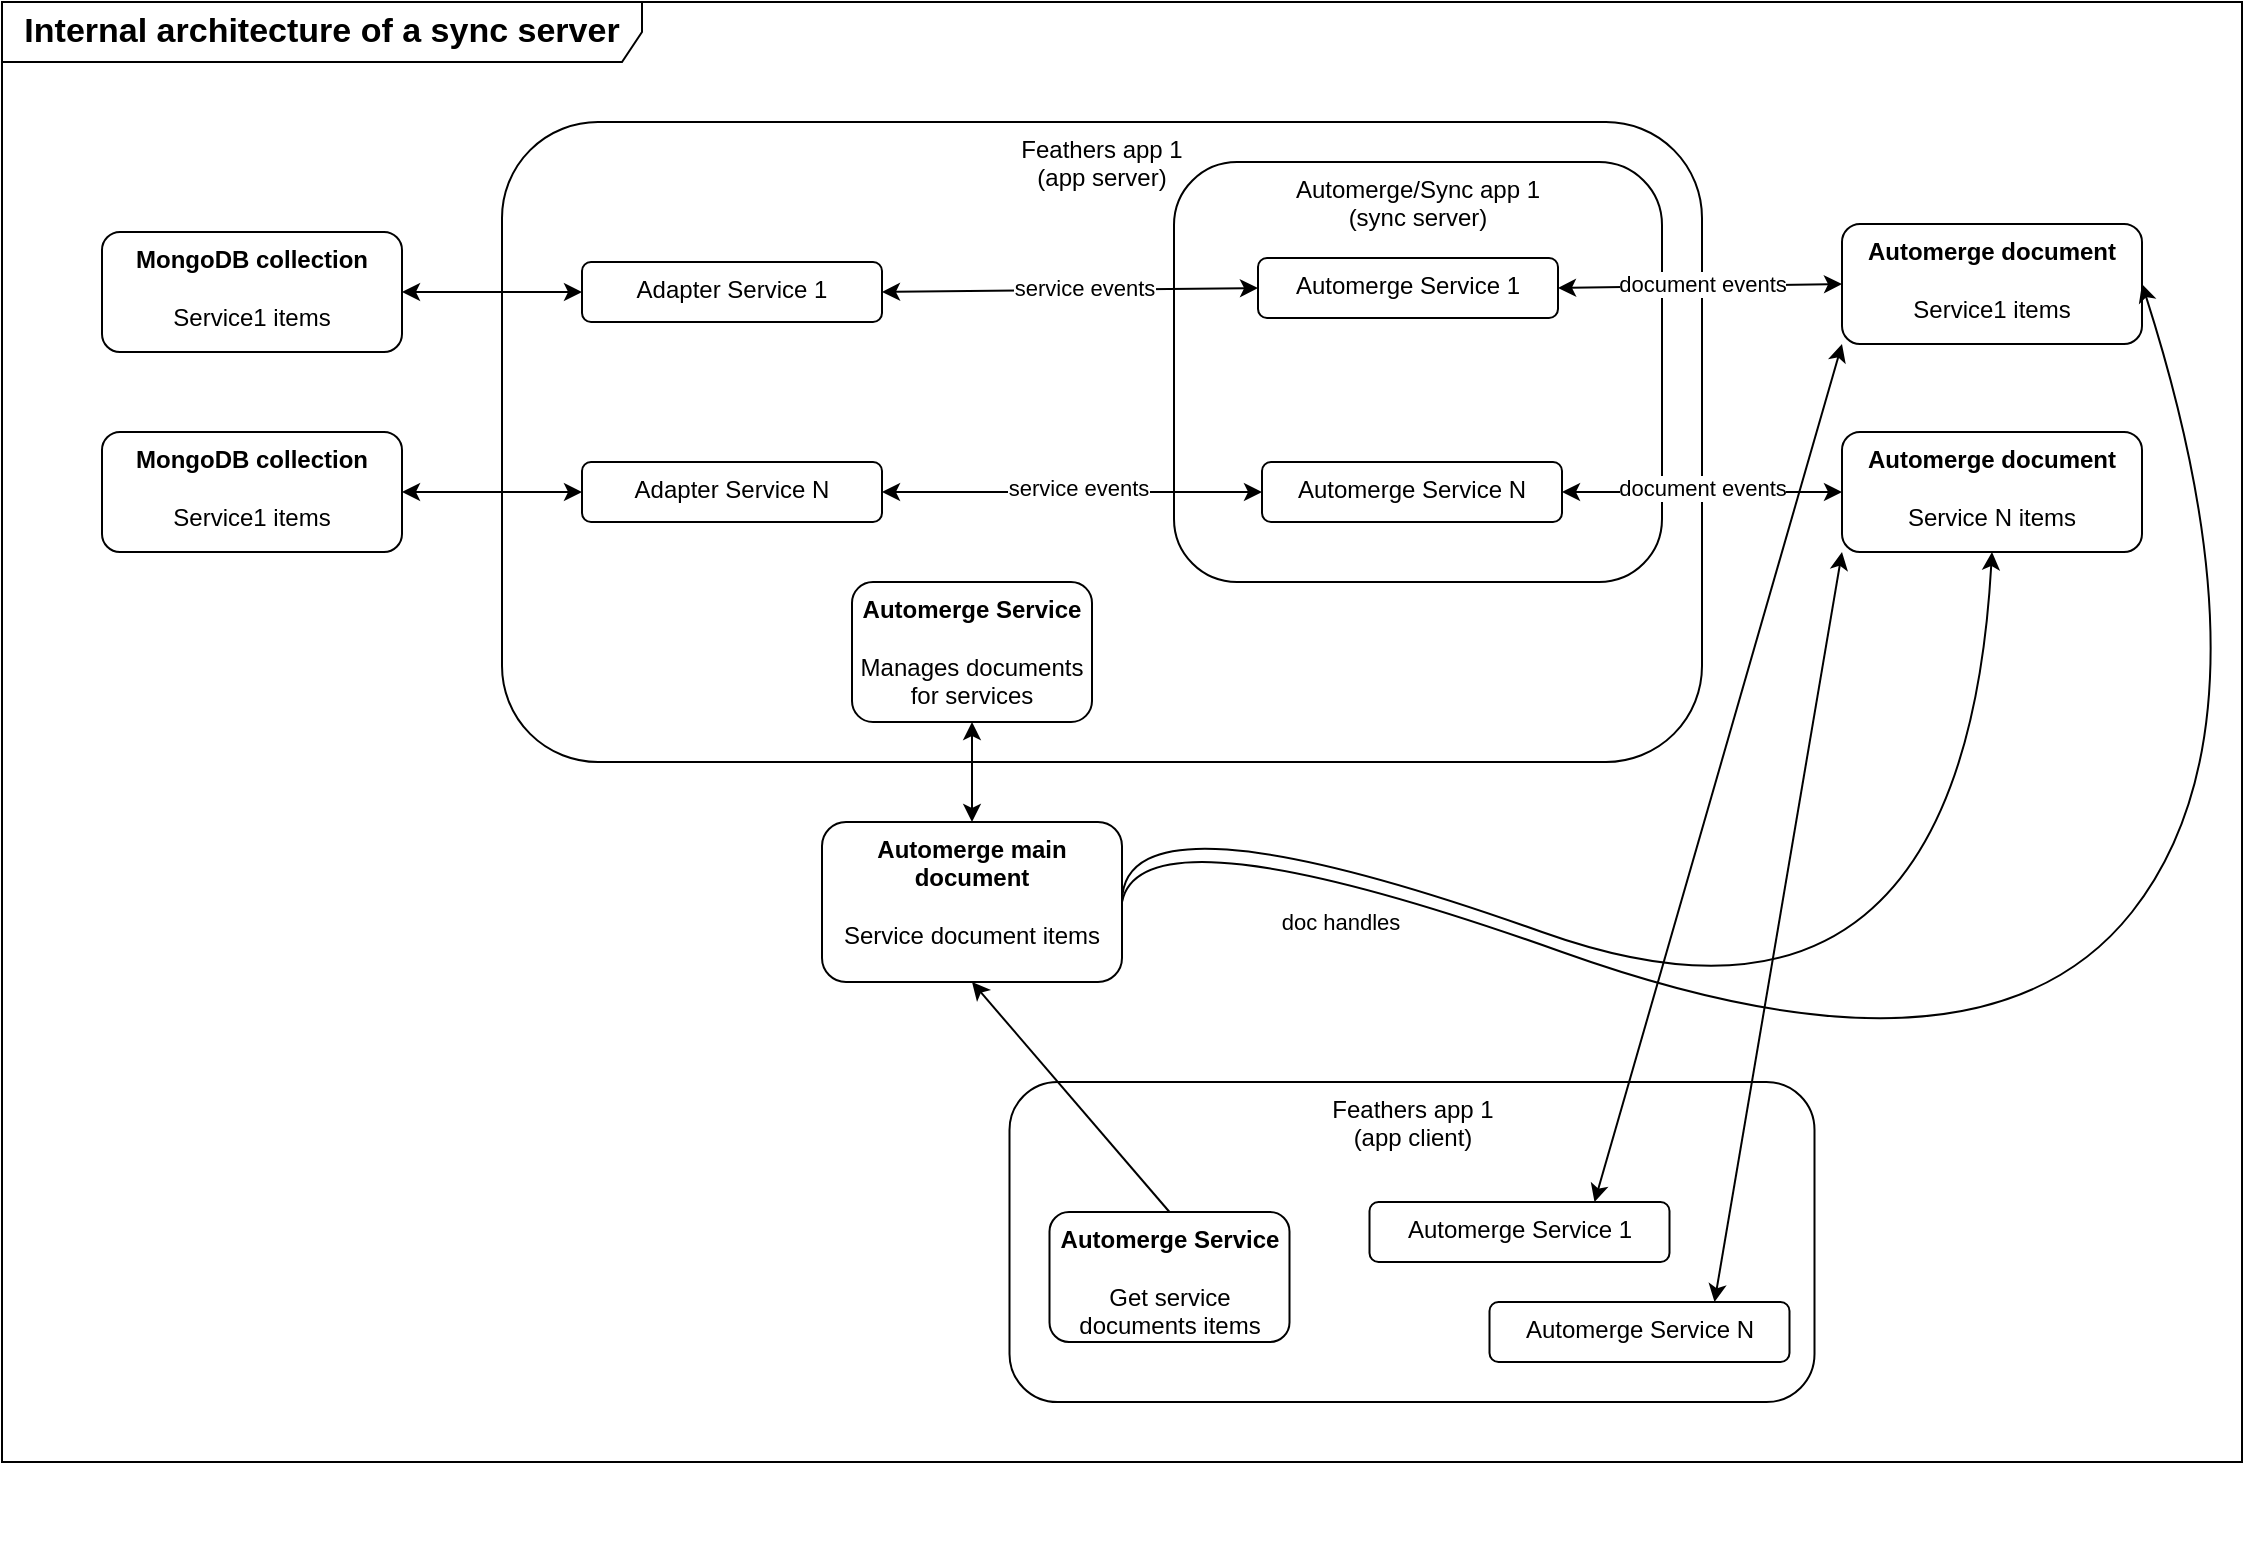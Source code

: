 <mxfile version="24.7.17" pages="4">
  <diagram name="Sync server architecture" id="LLoZbdwive69lZynaNz4">
    <mxGraphModel dx="2901" dy="1166" grid="1" gridSize="10" guides="1" tooltips="1" connect="1" arrows="1" fold="1" page="1" pageScale="1" pageWidth="827" pageHeight="1169" math="0" shadow="0">
      <root>
        <mxCell id="0" />
        <mxCell id="1" parent="0" />
        <mxCell id="QytKlKue94JW8yu2h9y7-1" value="Feathers app 1&lt;div&gt;(app server)&lt;/div&gt;" style="rounded=1;whiteSpace=wrap;html=1;verticalAlign=top;" parent="1" vertex="1">
          <mxGeometry x="120" y="70" width="600" height="320" as="geometry" />
        </mxCell>
        <mxCell id="QytKlKue94JW8yu2h9y7-2" value="&lt;b&gt;Automerge Service&lt;/b&gt;&lt;div&gt;&lt;br&gt;&lt;/div&gt;&lt;div&gt;Manages documents&lt;/div&gt;&lt;div&gt;for services&lt;/div&gt;" style="rounded=1;whiteSpace=wrap;html=1;verticalAlign=top;" parent="1" vertex="1">
          <mxGeometry x="295" y="300" width="120" height="70" as="geometry" />
        </mxCell>
        <mxCell id="QytKlKue94JW8yu2h9y7-7" value="Automerge/Sync app 1&lt;div&gt;(sync server)&lt;/div&gt;" style="rounded=1;whiteSpace=wrap;html=1;verticalAlign=top;" parent="1" vertex="1">
          <mxGeometry x="456" y="90" width="244" height="210" as="geometry" />
        </mxCell>
        <mxCell id="QytKlKue94JW8yu2h9y7-8" value="&lt;b&gt;Automerge main document&lt;/b&gt;&lt;div&gt;&lt;br&gt;&lt;/div&gt;&lt;div&gt;Service document items&lt;/div&gt;" style="rounded=1;whiteSpace=wrap;html=1;verticalAlign=top;" parent="1" vertex="1">
          <mxGeometry x="280" y="420" width="150" height="80" as="geometry" />
        </mxCell>
        <mxCell id="QytKlKue94JW8yu2h9y7-9" value="&lt;b&gt;Automerge document&lt;/b&gt;&lt;div&gt;&lt;br&gt;&lt;/div&gt;&lt;div&gt;Service1 items&lt;/div&gt;" style="rounded=1;whiteSpace=wrap;html=1;verticalAlign=top;" parent="1" vertex="1">
          <mxGeometry x="790" y="121" width="150" height="60" as="geometry" />
        </mxCell>
        <mxCell id="QytKlKue94JW8yu2h9y7-10" value="&lt;b&gt;Automerge document&lt;/b&gt;&lt;div&gt;&lt;br&gt;&lt;/div&gt;&lt;div&gt;Service N items&lt;/div&gt;" style="rounded=1;whiteSpace=wrap;html=1;verticalAlign=top;" parent="1" vertex="1">
          <mxGeometry x="790" y="225" width="150" height="60" as="geometry" />
        </mxCell>
        <mxCell id="QytKlKue94JW8yu2h9y7-12" value="" style="endArrow=classic;startArrow=classic;html=1;rounded=0;entryX=0.5;entryY=1;entryDx=0;entryDy=0;exitX=0.5;exitY=0;exitDx=0;exitDy=0;" parent="1" source="QytKlKue94JW8yu2h9y7-8" target="QytKlKue94JW8yu2h9y7-2" edge="1">
          <mxGeometry width="50" height="50" relative="1" as="geometry">
            <mxPoint x="440" y="520" as="sourcePoint" />
            <mxPoint x="490" y="470" as="targetPoint" />
          </mxGeometry>
        </mxCell>
        <mxCell id="QytKlKue94JW8yu2h9y7-14" value="Automerge Service 1" style="rounded=1;whiteSpace=wrap;html=1;verticalAlign=top;" parent="1" vertex="1">
          <mxGeometry x="498" y="138" width="150" height="30" as="geometry" />
        </mxCell>
        <mxCell id="QytKlKue94JW8yu2h9y7-15" value="Automerge Service N" style="rounded=1;whiteSpace=wrap;html=1;verticalAlign=top;" parent="1" vertex="1">
          <mxGeometry x="500" y="240" width="150" height="30" as="geometry" />
        </mxCell>
        <mxCell id="QytKlKue94JW8yu2h9y7-16" value="" style="endArrow=classic;startArrow=classic;html=1;rounded=0;entryX=1;entryY=0.5;entryDx=0;entryDy=0;exitX=0;exitY=0.5;exitDx=0;exitDy=0;" parent="1" source="QytKlKue94JW8yu2h9y7-9" target="QytKlKue94JW8yu2h9y7-14" edge="1">
          <mxGeometry width="50" height="50" relative="1" as="geometry">
            <mxPoint x="170" y="540" as="sourcePoint" />
            <mxPoint x="220" y="390" as="targetPoint" />
          </mxGeometry>
        </mxCell>
        <mxCell id="jUGxpOPCom1sOAR_BXJu-1" value="document events" style="edgeLabel;html=1;align=center;verticalAlign=middle;resizable=0;points=[];" vertex="1" connectable="0" parent="QytKlKue94JW8yu2h9y7-16">
          <mxGeometry x="-0.31" y="1" relative="1" as="geometry">
            <mxPoint x="-21" y="-2" as="offset" />
          </mxGeometry>
        </mxCell>
        <mxCell id="QytKlKue94JW8yu2h9y7-17" value="" style="endArrow=classic;startArrow=classic;html=1;rounded=0;entryX=1;entryY=0.5;entryDx=0;entryDy=0;exitX=0;exitY=0.5;exitDx=0;exitDy=0;" parent="1" source="QytKlKue94JW8yu2h9y7-10" target="QytKlKue94JW8yu2h9y7-15" edge="1">
          <mxGeometry width="50" height="50" relative="1" as="geometry">
            <mxPoint x="180" y="550" as="sourcePoint" />
            <mxPoint x="230" y="400" as="targetPoint" />
          </mxGeometry>
        </mxCell>
        <mxCell id="jUGxpOPCom1sOAR_BXJu-3" value="document events" style="edgeLabel;html=1;align=center;verticalAlign=middle;resizable=0;points=[];" vertex="1" connectable="0" parent="QytKlKue94JW8yu2h9y7-17">
          <mxGeometry x="-0.271" y="-4" relative="1" as="geometry">
            <mxPoint x="-19" y="2" as="offset" />
          </mxGeometry>
        </mxCell>
        <mxCell id="QytKlKue94JW8yu2h9y7-18" value="Adapter Service 1" style="rounded=1;whiteSpace=wrap;html=1;verticalAlign=top;" parent="1" vertex="1">
          <mxGeometry x="160" y="140" width="150" height="30" as="geometry" />
        </mxCell>
        <mxCell id="QytKlKue94JW8yu2h9y7-19" value="Adapter Service N" style="rounded=1;whiteSpace=wrap;html=1;verticalAlign=top;" parent="1" vertex="1">
          <mxGeometry x="160" y="240" width="150" height="30" as="geometry" />
        </mxCell>
        <mxCell id="QytKlKue94JW8yu2h9y7-20" value="" style="endArrow=classic;startArrow=classic;html=1;rounded=0;entryX=0;entryY=0.5;entryDx=0;entryDy=0;exitX=1;exitY=0.5;exitDx=0;exitDy=0;" parent="1" source="QytKlKue94JW8yu2h9y7-18" target="QytKlKue94JW8yu2h9y7-14" edge="1">
          <mxGeometry width="50" height="50" relative="1" as="geometry">
            <mxPoint x="170" y="540" as="sourcePoint" />
            <mxPoint x="220" y="390" as="targetPoint" />
          </mxGeometry>
        </mxCell>
        <mxCell id="QytKlKue94JW8yu2h9y7-22" value="service events" style="edgeLabel;html=1;align=center;verticalAlign=middle;resizable=0;points=[];" parent="QytKlKue94JW8yu2h9y7-20" vertex="1" connectable="0">
          <mxGeometry x="0.073" y="1" relative="1" as="geometry">
            <mxPoint as="offset" />
          </mxGeometry>
        </mxCell>
        <mxCell id="QytKlKue94JW8yu2h9y7-21" value="" style="endArrow=classic;startArrow=classic;html=1;rounded=0;entryX=0;entryY=0.5;entryDx=0;entryDy=0;exitX=1;exitY=0.5;exitDx=0;exitDy=0;" parent="1" source="QytKlKue94JW8yu2h9y7-19" target="QytKlKue94JW8yu2h9y7-15" edge="1">
          <mxGeometry width="50" height="50" relative="1" as="geometry">
            <mxPoint x="180" y="550" as="sourcePoint" />
            <mxPoint x="230" y="400" as="targetPoint" />
          </mxGeometry>
        </mxCell>
        <mxCell id="QytKlKue94JW8yu2h9y7-23" value="service events" style="edgeLabel;html=1;align=center;verticalAlign=middle;resizable=0;points=[];" parent="QytKlKue94JW8yu2h9y7-21" vertex="1" connectable="0">
          <mxGeometry x="0.034" y="2" relative="1" as="geometry">
            <mxPoint as="offset" />
          </mxGeometry>
        </mxCell>
        <mxCell id="QytKlKue94JW8yu2h9y7-25" value="&lt;b&gt;MongoDB collection&lt;/b&gt;&lt;div&gt;&lt;br&gt;&lt;/div&gt;&lt;div&gt;Service1 items&lt;/div&gt;" style="rounded=1;whiteSpace=wrap;html=1;verticalAlign=top;" parent="1" vertex="1">
          <mxGeometry x="-80" y="125" width="150" height="60" as="geometry" />
        </mxCell>
        <mxCell id="QytKlKue94JW8yu2h9y7-26" value="&lt;b&gt;MongoDB collection&lt;/b&gt;&lt;div&gt;&lt;br&gt;&lt;/div&gt;&lt;div&gt;Service1 items&lt;/div&gt;" style="rounded=1;whiteSpace=wrap;html=1;verticalAlign=top;" parent="1" vertex="1">
          <mxGeometry x="-80" y="225" width="150" height="60" as="geometry" />
        </mxCell>
        <mxCell id="QytKlKue94JW8yu2h9y7-27" value="" style="endArrow=classic;startArrow=classic;html=1;rounded=0;exitX=0;exitY=0.5;exitDx=0;exitDy=0;" parent="1" source="QytKlKue94JW8yu2h9y7-18" target="QytKlKue94JW8yu2h9y7-25" edge="1">
          <mxGeometry width="50" height="50" relative="1" as="geometry">
            <mxPoint x="800" y="161" as="sourcePoint" />
            <mxPoint x="658" y="163" as="targetPoint" />
          </mxGeometry>
        </mxCell>
        <mxCell id="QytKlKue94JW8yu2h9y7-28" value="" style="endArrow=classic;startArrow=classic;html=1;rounded=0;exitX=0;exitY=0.5;exitDx=0;exitDy=0;entryX=1;entryY=0.5;entryDx=0;entryDy=0;" parent="1" source="QytKlKue94JW8yu2h9y7-19" target="QytKlKue94JW8yu2h9y7-26" edge="1">
          <mxGeometry width="50" height="50" relative="1" as="geometry">
            <mxPoint x="145" y="254.5" as="sourcePoint" />
            <mxPoint x="-10" y="254.5" as="targetPoint" />
          </mxGeometry>
        </mxCell>
        <mxCell id="QytKlKue94JW8yu2h9y7-29" value="" style="curved=1;endArrow=classic;html=1;rounded=0;exitX=1;exitY=0.5;exitDx=0;exitDy=0;entryX=0.5;entryY=1;entryDx=0;entryDy=0;" parent="1" source="QytKlKue94JW8yu2h9y7-8" target="QytKlKue94JW8yu2h9y7-10" edge="1">
          <mxGeometry width="50" height="50" relative="1" as="geometry">
            <mxPoint x="380" y="400" as="sourcePoint" />
            <mxPoint x="430" y="350" as="targetPoint" />
            <Array as="points">
              <mxPoint x="430" y="400" />
              <mxPoint x="850" y="550" />
            </Array>
          </mxGeometry>
        </mxCell>
        <mxCell id="QytKlKue94JW8yu2h9y7-30" value="" style="curved=1;endArrow=classic;html=1;rounded=0;exitX=1;exitY=0.5;exitDx=0;exitDy=0;entryX=1;entryY=0.5;entryDx=0;entryDy=0;" parent="1" source="QytKlKue94JW8yu2h9y7-8" target="QytKlKue94JW8yu2h9y7-9" edge="1">
          <mxGeometry width="50" height="50" relative="1" as="geometry">
            <mxPoint x="350" y="500" as="sourcePoint" />
            <mxPoint x="875" y="295" as="targetPoint" />
            <Array as="points">
              <mxPoint x="440" y="410" />
              <mxPoint x="860" y="560" />
              <mxPoint x="1010" y="370" />
            </Array>
          </mxGeometry>
        </mxCell>
        <mxCell id="QytKlKue94JW8yu2h9y7-31" value="doc handles" style="edgeLabel;html=1;align=center;verticalAlign=middle;resizable=0;points=[];" parent="QytKlKue94JW8yu2h9y7-30" vertex="1" connectable="0">
          <mxGeometry x="-0.66" y="-23" relative="1" as="geometry">
            <mxPoint as="offset" />
          </mxGeometry>
        </mxCell>
        <mxCell id="YL1GV-N5sj1YSHCBLufT-5" value="" style="group" vertex="1" connectable="0" parent="1">
          <mxGeometry x="373.75" y="550" width="402.5" height="230" as="geometry" />
        </mxCell>
        <mxCell id="YL1GV-N5sj1YSHCBLufT-1" value="Feathers app 1&lt;div&gt;(app client)&lt;/div&gt;" style="rounded=1;whiteSpace=wrap;html=1;verticalAlign=top;" vertex="1" parent="YL1GV-N5sj1YSHCBLufT-5">
          <mxGeometry width="402.5" height="160" as="geometry" />
        </mxCell>
        <mxCell id="YL1GV-N5sj1YSHCBLufT-2" value="&lt;b&gt;Automerge Service&lt;/b&gt;&lt;div&gt;&lt;br&gt;&lt;/div&gt;&lt;div&gt;Get service&lt;br&gt;documents items&lt;/div&gt;" style="rounded=1;whiteSpace=wrap;html=1;verticalAlign=top;" vertex="1" parent="YL1GV-N5sj1YSHCBLufT-5">
          <mxGeometry x="20" y="65" width="120" height="65" as="geometry" />
        </mxCell>
        <mxCell id="YL1GV-N5sj1YSHCBLufT-3" value="Automerge Service 1" style="rounded=1;whiteSpace=wrap;html=1;verticalAlign=top;" vertex="1" parent="YL1GV-N5sj1YSHCBLufT-5">
          <mxGeometry x="180" y="60" width="150" height="30" as="geometry" />
        </mxCell>
        <mxCell id="YL1GV-N5sj1YSHCBLufT-4" value="Automerge Service N" style="rounded=1;whiteSpace=wrap;html=1;verticalAlign=top;" vertex="1" parent="YL1GV-N5sj1YSHCBLufT-5">
          <mxGeometry x="240" y="110" width="150" height="30" as="geometry" />
        </mxCell>
        <mxCell id="YL1GV-N5sj1YSHCBLufT-6" value="" style="curved=1;endArrow=classic;html=1;rounded=0;exitX=0.5;exitY=0;exitDx=0;exitDy=0;entryX=0.5;entryY=1;entryDx=0;entryDy=0;" edge="1" parent="1" source="YL1GV-N5sj1YSHCBLufT-2" target="QytKlKue94JW8yu2h9y7-8">
          <mxGeometry width="50" height="50" relative="1" as="geometry">
            <mxPoint x="750" y="560" as="sourcePoint" />
            <mxPoint x="800" y="510" as="targetPoint" />
          </mxGeometry>
        </mxCell>
        <mxCell id="YL1GV-N5sj1YSHCBLufT-9" value="" style="endArrow=classic;startArrow=classic;html=1;rounded=0;entryX=0.75;entryY=0;entryDx=0;entryDy=0;exitX=0;exitY=1;exitDx=0;exitDy=0;" edge="1" parent="1" source="QytKlKue94JW8yu2h9y7-9" target="YL1GV-N5sj1YSHCBLufT-3">
          <mxGeometry width="50" height="50" relative="1" as="geometry">
            <mxPoint x="800" y="265" as="sourcePoint" />
            <mxPoint x="660" y="265" as="targetPoint" />
          </mxGeometry>
        </mxCell>
        <mxCell id="YL1GV-N5sj1YSHCBLufT-10" value="" style="endArrow=classic;startArrow=classic;html=1;rounded=0;entryX=0.75;entryY=0;entryDx=0;entryDy=0;exitX=0;exitY=1;exitDx=0;exitDy=0;" edge="1" parent="1" source="QytKlKue94JW8yu2h9y7-10" target="YL1GV-N5sj1YSHCBLufT-4">
          <mxGeometry width="50" height="50" relative="1" as="geometry">
            <mxPoint x="800" y="191" as="sourcePoint" />
            <mxPoint x="615" y="655" as="targetPoint" />
          </mxGeometry>
        </mxCell>
        <mxCell id="o-NRrOdqf0zBRbtOYSDt-3" value="&lt;b&gt;&lt;font style=&quot;font-size: 17px;&quot;&gt;Internal architecture of a sync server&lt;/font&gt;&lt;/b&gt;" style="shape=umlFrame;whiteSpace=wrap;html=1;pointerEvents=0;width=320;height=30;" vertex="1" parent="1">
          <mxGeometry x="-130" y="10" width="1120" height="730" as="geometry" />
        </mxCell>
      </root>
    </mxGraphModel>
  </diagram>
  <diagram id="_x0MFdKkrBJexsFNn7QY" name="Sync server sequence diagram">
    <mxGraphModel dx="2074" dy="1166" grid="1" gridSize="10" guides="1" tooltips="1" connect="1" arrows="1" fold="1" page="1" pageScale="1" pageWidth="827" pageHeight="1169" math="0" shadow="0">
      <root>
        <mxCell id="0" />
        <mxCell id="1" parent="0" />
        <mxCell id="mo4uuK3OCPdMpTBDuFHn-1" value="Server app" style="ellipse;shape=umlEntity;whiteSpace=wrap;html=1;" vertex="1" parent="1">
          <mxGeometry x="70" y="80" width="80" height="80" as="geometry" />
        </mxCell>
        <mxCell id="mo4uuK3OCPdMpTBDuFHn-2" value="Sync app" style="ellipse;shape=umlEntity;whiteSpace=wrap;html=1;" vertex="1" parent="1">
          <mxGeometry x="320" y="80" width="84" height="80" as="geometry" />
        </mxCell>
        <mxCell id="jsGG-jof5ThUU1kBuQoe-2" value="" style="html=1;points=[[0,0,0,0,5],[0,1,0,0,-5],[1,0,0,0,5],[1,1,0,0,-5]];perimeter=orthogonalPerimeter;outlineConnect=0;targetShapes=umlLifeline;portConstraint=eastwest;newEdgeStyle={&quot;curved&quot;:0,&quot;rounded&quot;:0};" vertex="1" parent="1">
          <mxGeometry x="105" y="270" width="10" height="190" as="geometry" />
        </mxCell>
        <mxCell id="jsGG-jof5ThUU1kBuQoe-3" value="&lt;div&gt;Repository&lt;/div&gt;" style="ellipse;shape=umlEntity;whiteSpace=wrap;html=1;" vertex="1" parent="1">
          <mxGeometry x="200" y="80" width="80" height="80" as="geometry" />
        </mxCell>
        <mxCell id="jsGG-jof5ThUU1kBuQoe-4" value="" style="html=1;points=[[0,0,0,0,5],[0,1,0,0,-5],[1,0,0,0,5],[1,1,0,0,-5]];perimeter=orthogonalPerimeter;outlineConnect=0;targetShapes=umlLifeline;portConstraint=eastwest;newEdgeStyle={&quot;curved&quot;:0,&quot;rounded&quot;:0};" vertex="1" parent="1">
          <mxGeometry x="235" y="270" width="10" height="80" as="geometry" />
        </mxCell>
        <mxCell id="jsGG-jof5ThUU1kBuQoe-5" value="create" style="html=1;verticalAlign=bottom;endArrow=block;curved=0;rounded=0;entryX=0;entryY=0;entryDx=0;entryDy=5;" edge="1" target="jsGG-jof5ThUU1kBuQoe-4" parent="1">
          <mxGeometry relative="1" as="geometry">
            <mxPoint x="130" y="275" as="sourcePoint" />
          </mxGeometry>
        </mxCell>
        <mxCell id="jsGG-jof5ThUU1kBuQoe-6" value="repository" style="html=1;verticalAlign=bottom;endArrow=open;dashed=1;endSize=8;curved=0;rounded=0;exitX=0;exitY=1;exitDx=0;exitDy=-5;" edge="1" source="jsGG-jof5ThUU1kBuQoe-4" parent="1">
          <mxGeometry relative="1" as="geometry">
            <mxPoint x="130" y="345" as="targetPoint" />
          </mxGeometry>
        </mxCell>
        <mxCell id="fLxWf-cPBBfMUmgzw9fw-2" value="" style="html=1;points=[[0,0,0,0,5],[0,1,0,0,-5],[1,0,0,0,5],[1,1,0,0,-5]];perimeter=orthogonalPerimeter;outlineConnect=0;targetShapes=umlLifeline;portConstraint=eastwest;newEdgeStyle={&quot;curved&quot;:0,&quot;rounded&quot;:0};" vertex="1" parent="1">
          <mxGeometry x="235" y="380" width="10" height="80" as="geometry" />
        </mxCell>
        <mxCell id="fLxWf-cPBBfMUmgzw9fw-3" value="&lt;span style=&quot;text-align: left;&quot;&gt;create&amp;nbsp;&lt;/span&gt;&lt;span style=&quot;text-align: left;&quot;&gt;document&lt;/span&gt;" style="html=1;verticalAlign=bottom;endArrow=block;curved=0;rounded=0;entryX=0;entryY=0;entryDx=0;entryDy=5;" edge="1" target="fLxWf-cPBBfMUmgzw9fw-2" parent="1">
          <mxGeometry relative="1" as="geometry">
            <mxPoint x="130" y="385" as="sourcePoint" />
          </mxGeometry>
        </mxCell>
        <mxCell id="fLxWf-cPBBfMUmgzw9fw-4" value="main document" style="html=1;verticalAlign=bottom;endArrow=open;dashed=1;endSize=8;curved=0;rounded=0;exitX=0;exitY=1;exitDx=0;exitDy=-5;" edge="1" source="fLxWf-cPBBfMUmgzw9fw-2" parent="1">
          <mxGeometry relative="1" as="geometry">
            <mxPoint x="130" y="455" as="targetPoint" />
          </mxGeometry>
        </mxCell>
        <mxCell id="fLxWf-cPBBfMUmgzw9fw-5" value="" style="html=1;points=[[0,0,0,0,5],[0,1,0,0,-5],[1,0,0,0,5],[1,1,0,0,-5]];perimeter=orthogonalPerimeter;outlineConnect=0;targetShapes=umlLifeline;portConstraint=eastwest;newEdgeStyle={&quot;curved&quot;:0,&quot;rounded&quot;:0};" vertex="1" parent="1">
          <mxGeometry x="105" y="500" width="10" height="40" as="geometry" />
        </mxCell>
        <mxCell id="fLxWf-cPBBfMUmgzw9fw-6" value="create automerge&lt;div&gt;&lt;div&gt;service with&lt;/div&gt;&lt;div&gt;main document&lt;/div&gt;&lt;/div&gt;" style="html=1;align=left;spacingLeft=2;endArrow=block;rounded=0;edgeStyle=orthogonalEdgeStyle;curved=0;rounded=0;" edge="1" target="fLxWf-cPBBfMUmgzw9fw-5" parent="1">
          <mxGeometry relative="1" as="geometry">
            <mxPoint x="110" y="480" as="sourcePoint" />
            <Array as="points">
              <mxPoint x="140" y="510" />
            </Array>
          </mxGeometry>
        </mxCell>
        <mxCell id="fLxWf-cPBBfMUmgzw9fw-7" value="" style="html=1;points=[[0,0,0,0,5],[0,1,0,0,-5],[1,0,0,0,5],[1,1,0,0,-5]];perimeter=orthogonalPerimeter;outlineConnect=0;targetShapes=umlLifeline;portConstraint=eastwest;newEdgeStyle={&quot;curved&quot;:0,&quot;rounded&quot;:0};" vertex="1" parent="1">
          <mxGeometry x="235" y="567" width="10" height="80" as="geometry" />
        </mxCell>
        <mxCell id="fLxWf-cPBBfMUmgzw9fw-8" value="&lt;span style=&quot;text-align: left;&quot;&gt;create service&amp;nbsp;&lt;/span&gt;&lt;span style=&quot;text-align: left;&quot;&gt;document&lt;/span&gt;" style="html=1;verticalAlign=bottom;endArrow=block;curved=0;rounded=0;entryX=0;entryY=0;entryDx=0;entryDy=5;" edge="1" parent="1" target="fLxWf-cPBBfMUmgzw9fw-7">
          <mxGeometry relative="1" as="geometry">
            <mxPoint x="130" y="572" as="sourcePoint" />
          </mxGeometry>
        </mxCell>
        <mxCell id="fLxWf-cPBBfMUmgzw9fw-9" value="service document" style="html=1;verticalAlign=bottom;endArrow=open;dashed=1;endSize=8;curved=0;rounded=0;exitX=0;exitY=1;exitDx=0;exitDy=-5;" edge="1" parent="1" source="fLxWf-cPBBfMUmgzw9fw-7">
          <mxGeometry relative="1" as="geometry">
            <mxPoint x="130" y="642" as="targetPoint" />
          </mxGeometry>
        </mxCell>
        <mxCell id="fLxWf-cPBBfMUmgzw9fw-10" value="" style="html=1;points=[[0,0,0,0,5],[0,1,0,0,-5],[1,0,0,0,5],[1,1,0,0,-5]];perimeter=orthogonalPerimeter;outlineConnect=0;targetShapes=umlLifeline;portConstraint=eastwest;newEdgeStyle={&quot;curved&quot;:0,&quot;rounded&quot;:0};" vertex="1" parent="1">
          <mxGeometry x="105" y="567" width="10" height="80" as="geometry" />
        </mxCell>
        <mxCell id="fLxWf-cPBBfMUmgzw9fw-11" value="for each service" style="shape=umlFrame;whiteSpace=wrap;html=1;pointerEvents=0;" vertex="1" parent="1">
          <mxGeometry x="30" y="553" width="240" height="104" as="geometry" />
        </mxCell>
        <mxCell id="fLxWf-cPBBfMUmgzw9fw-12" value="" style="html=1;points=[[0,0,0,0,5],[0,1,0,0,-5],[1,0,0,0,5],[1,1,0,0,-5]];perimeter=orthogonalPerimeter;outlineConnect=0;targetShapes=umlLifeline;portConstraint=eastwest;newEdgeStyle={&quot;curved&quot;:0,&quot;rounded&quot;:0};" vertex="1" parent="1">
          <mxGeometry x="350" y="675" width="10" height="80" as="geometry" />
        </mxCell>
        <mxCell id="fLxWf-cPBBfMUmgzw9fw-13" value="create" style="html=1;verticalAlign=bottom;endArrow=block;curved=0;rounded=0;entryX=0;entryY=0;entryDx=0;entryDy=5;" edge="1" parent="1" target="fLxWf-cPBBfMUmgzw9fw-12">
          <mxGeometry relative="1" as="geometry">
            <mxPoint x="120" y="680" as="sourcePoint" />
          </mxGeometry>
        </mxCell>
        <mxCell id="fLxWf-cPBBfMUmgzw9fw-15" value="" style="html=1;points=[[0,0,0,0,5],[0,1,0,0,-5],[1,0,0,0,5],[1,1,0,0,-5]];perimeter=orthogonalPerimeter;outlineConnect=0;targetShapes=umlLifeline;portConstraint=eastwest;newEdgeStyle={&quot;curved&quot;:0,&quot;rounded&quot;:0};" vertex="1" parent="1">
          <mxGeometry x="352" y="800" width="10" height="40" as="geometry" />
        </mxCell>
        <mxCell id="fLxWf-cPBBfMUmgzw9fw-16" value="create automerge&lt;div&gt;service wrapper&lt;/div&gt;" style="html=1;align=left;spacingLeft=2;endArrow=block;rounded=0;edgeStyle=orthogonalEdgeStyle;curved=0;rounded=0;" edge="1" target="fLxWf-cPBBfMUmgzw9fw-15" parent="1">
          <mxGeometry relative="1" as="geometry">
            <mxPoint x="357" y="780" as="sourcePoint" />
            <Array as="points">
              <mxPoint x="387" y="810" />
            </Array>
          </mxGeometry>
        </mxCell>
        <mxCell id="fLxWf-cPBBfMUmgzw9fw-17" value="for each service" style="shape=umlFrame;whiteSpace=wrap;html=1;pointerEvents=0;" vertex="1" parent="1">
          <mxGeometry x="280" y="763" width="210" height="157" as="geometry" />
        </mxCell>
        <mxCell id="fLxWf-cPBBfMUmgzw9fw-18" value="" style="html=1;points=[[0,0,0,0,5],[0,1,0,0,-5],[1,0,0,0,5],[1,1,0,0,-5]];perimeter=orthogonalPerimeter;outlineConnect=0;targetShapes=umlLifeline;portConstraint=eastwest;newEdgeStyle={&quot;curved&quot;:0,&quot;rounded&quot;:0};" vertex="1" parent="1">
          <mxGeometry x="105" y="210" width="10" height="40" as="geometry" />
        </mxCell>
        <mxCell id="fLxWf-cPBBfMUmgzw9fw-19" value="create&lt;div&gt;services&lt;/div&gt;" style="html=1;align=left;spacingLeft=2;endArrow=block;rounded=0;edgeStyle=orthogonalEdgeStyle;curved=0;rounded=0;" edge="1" target="fLxWf-cPBBfMUmgzw9fw-18" parent="1">
          <mxGeometry relative="1" as="geometry">
            <mxPoint x="110" y="190" as="sourcePoint" />
            <Array as="points">
              <mxPoint x="140" y="220" />
            </Array>
          </mxGeometry>
        </mxCell>
        <mxCell id="fLxWf-cPBBfMUmgzw9fw-21" value="" style="html=1;points=[[0,0,0,0,5],[0,1,0,0,-5],[1,0,0,0,5],[1,1,0,0,-5]];perimeter=orthogonalPerimeter;outlineConnect=0;targetShapes=umlLifeline;portConstraint=eastwest;newEdgeStyle={&quot;curved&quot;:0,&quot;rounded&quot;:0};" vertex="1" parent="1">
          <mxGeometry x="352" y="870" width="10" height="40" as="geometry" />
        </mxCell>
        <mxCell id="fLxWf-cPBBfMUmgzw9fw-22" value="listen to wrapped&lt;br&gt;service events" style="html=1;align=left;spacingLeft=2;endArrow=block;rounded=0;edgeStyle=orthogonalEdgeStyle;curved=0;rounded=0;" edge="1" target="fLxWf-cPBBfMUmgzw9fw-21" parent="1">
          <mxGeometry relative="1" as="geometry">
            <mxPoint x="357" y="850" as="sourcePoint" />
            <Array as="points">
              <mxPoint x="387" y="880" />
            </Array>
          </mxGeometry>
        </mxCell>
        <mxCell id="YPujbEES9bpLHPn9MX1t-1" value="&lt;b&gt;&lt;font style=&quot;font-size: 17px;&quot;&gt;Initialisation of a sync server&lt;/font&gt;&lt;/b&gt;" style="shape=umlFrame;whiteSpace=wrap;html=1;pointerEvents=0;width=320;height=30;" vertex="1" parent="1">
          <mxGeometry y="30" width="520" height="930" as="geometry" />
        </mxCell>
      </root>
    </mxGraphModel>
  </diagram>
  <diagram name="Synced server sequence diagram" id="BbdsLhJloKZrdSYh-1UV">
    <mxGraphModel dx="2074" dy="1166" grid="1" gridSize="10" guides="1" tooltips="1" connect="1" arrows="1" fold="1" page="1" pageScale="1" pageWidth="827" pageHeight="1169" math="0" shadow="0">
      <root>
        <mxCell id="JM94gChODHXoOBzWnRG_-0" />
        <mxCell id="JM94gChODHXoOBzWnRG_-1" parent="JM94gChODHXoOBzWnRG_-0" />
        <mxCell id="JM94gChODHXoOBzWnRG_-2" value="Server app" style="ellipse;shape=umlEntity;whiteSpace=wrap;html=1;" vertex="1" parent="JM94gChODHXoOBzWnRG_-1">
          <mxGeometry x="70" y="80" width="80" height="80" as="geometry" />
        </mxCell>
        <mxCell id="JM94gChODHXoOBzWnRG_-3" value="Sync app" style="ellipse;shape=umlEntity;whiteSpace=wrap;html=1;" vertex="1" parent="JM94gChODHXoOBzWnRG_-1">
          <mxGeometry x="320" y="80" width="84" height="80" as="geometry" />
        </mxCell>
        <mxCell id="JM94gChODHXoOBzWnRG_-4" value="" style="html=1;points=[[0,0,0,0,5],[0,1,0,0,-5],[1,0,0,0,5],[1,1,0,0,-5]];perimeter=orthogonalPerimeter;outlineConnect=0;targetShapes=umlLifeline;portConstraint=eastwest;newEdgeStyle={&quot;curved&quot;:0,&quot;rounded&quot;:0};" vertex="1" parent="JM94gChODHXoOBzWnRG_-1">
          <mxGeometry x="105" y="270" width="10" height="190" as="geometry" />
        </mxCell>
        <mxCell id="JM94gChODHXoOBzWnRG_-5" value="&lt;div&gt;Repository&lt;/div&gt;" style="ellipse;shape=umlEntity;whiteSpace=wrap;html=1;" vertex="1" parent="JM94gChODHXoOBzWnRG_-1">
          <mxGeometry x="200" y="80" width="80" height="80" as="geometry" />
        </mxCell>
        <mxCell id="JM94gChODHXoOBzWnRG_-6" value="" style="html=1;points=[[0,0,0,0,5],[0,1,0,0,-5],[1,0,0,0,5],[1,1,0,0,-5]];perimeter=orthogonalPerimeter;outlineConnect=0;targetShapes=umlLifeline;portConstraint=eastwest;newEdgeStyle={&quot;curved&quot;:0,&quot;rounded&quot;:0};" vertex="1" parent="JM94gChODHXoOBzWnRG_-1">
          <mxGeometry x="235" y="270" width="10" height="80" as="geometry" />
        </mxCell>
        <mxCell id="JM94gChODHXoOBzWnRG_-7" value="create" style="html=1;verticalAlign=bottom;endArrow=block;curved=0;rounded=0;entryX=0;entryY=0;entryDx=0;entryDy=5;" edge="1" parent="JM94gChODHXoOBzWnRG_-1" target="JM94gChODHXoOBzWnRG_-6">
          <mxGeometry relative="1" as="geometry">
            <mxPoint x="130" y="275" as="sourcePoint" />
          </mxGeometry>
        </mxCell>
        <mxCell id="JM94gChODHXoOBzWnRG_-8" value="browser repository" style="html=1;verticalAlign=bottom;endArrow=open;dashed=1;endSize=8;curved=0;rounded=0;exitX=0;exitY=1;exitDx=0;exitDy=-5;" edge="1" parent="JM94gChODHXoOBzWnRG_-1" source="JM94gChODHXoOBzWnRG_-6">
          <mxGeometry relative="1" as="geometry">
            <mxPoint x="130" y="345" as="targetPoint" />
          </mxGeometry>
        </mxCell>
        <mxCell id="JM94gChODHXoOBzWnRG_-9" value="" style="html=1;points=[[0,0,0,0,5],[0,1,0,0,-5],[1,0,0,0,5],[1,1,0,0,-5]];perimeter=orthogonalPerimeter;outlineConnect=0;targetShapes=umlLifeline;portConstraint=eastwest;newEdgeStyle={&quot;curved&quot;:0,&quot;rounded&quot;:0};" vertex="1" parent="JM94gChODHXoOBzWnRG_-1">
          <mxGeometry x="235" y="380" width="10" height="80" as="geometry" />
        </mxCell>
        <mxCell id="JM94gChODHXoOBzWnRG_-10" value="&lt;span style=&quot;text-align: left;&quot;&gt;retrieve&amp;nbsp;&lt;/span&gt;&lt;span style=&quot;text-align: left;&quot;&gt;document&lt;/span&gt;" style="html=1;verticalAlign=bottom;endArrow=block;curved=0;rounded=0;entryX=0;entryY=0;entryDx=0;entryDy=5;" edge="1" parent="JM94gChODHXoOBzWnRG_-1" target="JM94gChODHXoOBzWnRG_-9">
          <mxGeometry relative="1" as="geometry">
            <mxPoint x="130" y="385" as="sourcePoint" />
          </mxGeometry>
        </mxCell>
        <mxCell id="JM94gChODHXoOBzWnRG_-11" value="main document" style="html=1;verticalAlign=bottom;endArrow=open;dashed=1;endSize=8;curved=0;rounded=0;exitX=0;exitY=1;exitDx=0;exitDy=-5;" edge="1" parent="JM94gChODHXoOBzWnRG_-1" source="JM94gChODHXoOBzWnRG_-9">
          <mxGeometry relative="1" as="geometry">
            <mxPoint x="130" y="455" as="targetPoint" />
          </mxGeometry>
        </mxCell>
        <mxCell id="JM94gChODHXoOBzWnRG_-12" value="" style="html=1;points=[[0,0,0,0,5],[0,1,0,0,-5],[1,0,0,0,5],[1,1,0,0,-5]];perimeter=orthogonalPerimeter;outlineConnect=0;targetShapes=umlLifeline;portConstraint=eastwest;newEdgeStyle={&quot;curved&quot;:0,&quot;rounded&quot;:0};" vertex="1" parent="JM94gChODHXoOBzWnRG_-1">
          <mxGeometry x="105" y="500" width="10" height="40" as="geometry" />
        </mxCell>
        <mxCell id="JM94gChODHXoOBzWnRG_-13" value="create automerge&lt;div&gt;&lt;div&gt;service with&lt;/div&gt;&lt;div&gt;main document&lt;/div&gt;&lt;/div&gt;" style="html=1;align=left;spacingLeft=2;endArrow=block;rounded=0;edgeStyle=orthogonalEdgeStyle;curved=0;rounded=0;" edge="1" parent="JM94gChODHXoOBzWnRG_-1" target="JM94gChODHXoOBzWnRG_-12">
          <mxGeometry relative="1" as="geometry">
            <mxPoint x="110" y="480" as="sourcePoint" />
            <Array as="points">
              <mxPoint x="140" y="510" />
            </Array>
          </mxGeometry>
        </mxCell>
        <mxCell id="JM94gChODHXoOBzWnRG_-14" value="" style="html=1;points=[[0,0,0,0,5],[0,1,0,0,-5],[1,0,0,0,5],[1,1,0,0,-5]];perimeter=orthogonalPerimeter;outlineConnect=0;targetShapes=umlLifeline;portConstraint=eastwest;newEdgeStyle={&quot;curved&quot;:0,&quot;rounded&quot;:0};" vertex="1" parent="JM94gChODHXoOBzWnRG_-1">
          <mxGeometry x="235" y="567" width="10" height="80" as="geometry" />
        </mxCell>
        <mxCell id="JM94gChODHXoOBzWnRG_-15" value="&lt;span style=&quot;text-align: left;&quot;&gt;get service&amp;nbsp;&lt;/span&gt;&lt;span style=&quot;text-align: left;&quot;&gt;document&lt;/span&gt;" style="html=1;verticalAlign=bottom;endArrow=block;curved=0;rounded=0;entryX=0;entryY=0;entryDx=0;entryDy=5;" edge="1" parent="JM94gChODHXoOBzWnRG_-1" target="JM94gChODHXoOBzWnRG_-14">
          <mxGeometry relative="1" as="geometry">
            <mxPoint x="130" y="572" as="sourcePoint" />
          </mxGeometry>
        </mxCell>
        <mxCell id="JM94gChODHXoOBzWnRG_-16" value="service document" style="html=1;verticalAlign=bottom;endArrow=open;dashed=1;endSize=8;curved=0;rounded=0;exitX=0;exitY=1;exitDx=0;exitDy=-5;" edge="1" parent="JM94gChODHXoOBzWnRG_-1" source="JM94gChODHXoOBzWnRG_-14">
          <mxGeometry relative="1" as="geometry">
            <mxPoint x="130" y="642" as="targetPoint" />
          </mxGeometry>
        </mxCell>
        <mxCell id="JM94gChODHXoOBzWnRG_-17" value="" style="html=1;points=[[0,0,0,0,5],[0,1,0,0,-5],[1,0,0,0,5],[1,1,0,0,-5]];perimeter=orthogonalPerimeter;outlineConnect=0;targetShapes=umlLifeline;portConstraint=eastwest;newEdgeStyle={&quot;curved&quot;:0,&quot;rounded&quot;:0};" vertex="1" parent="JM94gChODHXoOBzWnRG_-1">
          <mxGeometry x="105" y="567" width="10" height="80" as="geometry" />
        </mxCell>
        <mxCell id="JM94gChODHXoOBzWnRG_-18" value="for each service" style="shape=umlFrame;whiteSpace=wrap;html=1;pointerEvents=0;" vertex="1" parent="JM94gChODHXoOBzWnRG_-1">
          <mxGeometry x="30" y="553" width="240" height="104" as="geometry" />
        </mxCell>
        <mxCell id="JM94gChODHXoOBzWnRG_-19" value="" style="html=1;points=[[0,0,0,0,5],[0,1,0,0,-5],[1,0,0,0,5],[1,1,0,0,-5]];perimeter=orthogonalPerimeter;outlineConnect=0;targetShapes=umlLifeline;portConstraint=eastwest;newEdgeStyle={&quot;curved&quot;:0,&quot;rounded&quot;:0};" vertex="1" parent="JM94gChODHXoOBzWnRG_-1">
          <mxGeometry x="350" y="675" width="10" height="80" as="geometry" />
        </mxCell>
        <mxCell id="JM94gChODHXoOBzWnRG_-20" value="create" style="html=1;verticalAlign=bottom;endArrow=block;curved=0;rounded=0;entryX=0;entryY=0;entryDx=0;entryDy=5;" edge="1" parent="JM94gChODHXoOBzWnRG_-1" target="JM94gChODHXoOBzWnRG_-19">
          <mxGeometry relative="1" as="geometry">
            <mxPoint x="120" y="680" as="sourcePoint" />
          </mxGeometry>
        </mxCell>
        <mxCell id="JM94gChODHXoOBzWnRG_-21" value="" style="html=1;points=[[0,0,0,0,5],[0,1,0,0,-5],[1,0,0,0,5],[1,1,0,0,-5]];perimeter=orthogonalPerimeter;outlineConnect=0;targetShapes=umlLifeline;portConstraint=eastwest;newEdgeStyle={&quot;curved&quot;:0,&quot;rounded&quot;:0};" vertex="1" parent="JM94gChODHXoOBzWnRG_-1">
          <mxGeometry x="352" y="800" width="10" height="40" as="geometry" />
        </mxCell>
        <mxCell id="JM94gChODHXoOBzWnRG_-22" value="create automerge&lt;div&gt;service wrapper&lt;/div&gt;" style="html=1;align=left;spacingLeft=2;endArrow=block;rounded=0;edgeStyle=orthogonalEdgeStyle;curved=0;rounded=0;" edge="1" parent="JM94gChODHXoOBzWnRG_-1" target="JM94gChODHXoOBzWnRG_-21">
          <mxGeometry relative="1" as="geometry">
            <mxPoint x="357" y="780" as="sourcePoint" />
            <Array as="points">
              <mxPoint x="387" y="810" />
            </Array>
          </mxGeometry>
        </mxCell>
        <mxCell id="JM94gChODHXoOBzWnRG_-23" value="for each service" style="shape=umlFrame;whiteSpace=wrap;html=1;pointerEvents=0;" vertex="1" parent="JM94gChODHXoOBzWnRG_-1">
          <mxGeometry x="280" y="763" width="210" height="157" as="geometry" />
        </mxCell>
        <mxCell id="JM94gChODHXoOBzWnRG_-24" value="" style="html=1;points=[[0,0,0,0,5],[0,1,0,0,-5],[1,0,0,0,5],[1,1,0,0,-5]];perimeter=orthogonalPerimeter;outlineConnect=0;targetShapes=umlLifeline;portConstraint=eastwest;newEdgeStyle={&quot;curved&quot;:0,&quot;rounded&quot;:0};" vertex="1" parent="JM94gChODHXoOBzWnRG_-1">
          <mxGeometry x="105" y="210" width="10" height="40" as="geometry" />
        </mxCell>
        <mxCell id="JM94gChODHXoOBzWnRG_-25" value="create&lt;div&gt;services&lt;/div&gt;" style="html=1;align=left;spacingLeft=2;endArrow=block;rounded=0;edgeStyle=orthogonalEdgeStyle;curved=0;rounded=0;" edge="1" parent="JM94gChODHXoOBzWnRG_-1" target="JM94gChODHXoOBzWnRG_-24">
          <mxGeometry relative="1" as="geometry">
            <mxPoint x="110" y="190" as="sourcePoint" />
            <Array as="points">
              <mxPoint x="140" y="220" />
            </Array>
          </mxGeometry>
        </mxCell>
        <mxCell id="JM94gChODHXoOBzWnRG_-26" value="" style="html=1;points=[[0,0,0,0,5],[0,1,0,0,-5],[1,0,0,0,5],[1,1,0,0,-5]];perimeter=orthogonalPerimeter;outlineConnect=0;targetShapes=umlLifeline;portConstraint=eastwest;newEdgeStyle={&quot;curved&quot;:0,&quot;rounded&quot;:0};" vertex="1" parent="JM94gChODHXoOBzWnRG_-1">
          <mxGeometry x="352" y="870" width="10" height="40" as="geometry" />
        </mxCell>
        <mxCell id="JM94gChODHXoOBzWnRG_-27" value="listen to wrapped&lt;br&gt;service events" style="html=1;align=left;spacingLeft=2;endArrow=block;rounded=0;edgeStyle=orthogonalEdgeStyle;curved=0;rounded=0;" edge="1" parent="JM94gChODHXoOBzWnRG_-1" target="JM94gChODHXoOBzWnRG_-26">
          <mxGeometry relative="1" as="geometry">
            <mxPoint x="357" y="850" as="sourcePoint" />
            <Array as="points">
              <mxPoint x="387" y="880" />
            </Array>
          </mxGeometry>
        </mxCell>
        <mxCell id="iu4IKjAb4QUsWg9HyzUY-0" value="&lt;b&gt;&lt;font style=&quot;font-size: 17px;&quot;&gt;Initialisation of a server connected to a sync server&lt;/font&gt;&lt;/b&gt;" style="shape=umlFrame;whiteSpace=wrap;html=1;pointerEvents=0;width=440;height=30;" vertex="1" parent="JM94gChODHXoOBzWnRG_-1">
          <mxGeometry y="30" width="520" height="930" as="geometry" />
        </mxCell>
      </root>
    </mxGraphModel>
  </diagram>
  <diagram name="Sync client sequence diagram" id="YLRmh9YfFl692fDCvQC9">
    <mxGraphModel dx="2074" dy="1166" grid="1" gridSize="10" guides="1" tooltips="1" connect="1" arrows="1" fold="1" page="1" pageScale="1" pageWidth="827" pageHeight="1169" math="0" shadow="0">
      <root>
        <mxCell id="5aUIDBTQdbaaV1tG2fMn-0" />
        <mxCell id="5aUIDBTQdbaaV1tG2fMn-1" parent="5aUIDBTQdbaaV1tG2fMn-0" />
        <mxCell id="5aUIDBTQdbaaV1tG2fMn-2" value="Server app" style="ellipse;shape=umlEntity;whiteSpace=wrap;html=1;" vertex="1" parent="5aUIDBTQdbaaV1tG2fMn-1">
          <mxGeometry x="140" y="80" width="80" height="80" as="geometry" />
        </mxCell>
        <mxCell id="5aUIDBTQdbaaV1tG2fMn-3" value="Sync app" style="ellipse;shape=umlEntity;whiteSpace=wrap;html=1;" vertex="1" parent="5aUIDBTQdbaaV1tG2fMn-1">
          <mxGeometry x="390" y="80" width="84" height="80" as="geometry" />
        </mxCell>
        <mxCell id="5aUIDBTQdbaaV1tG2fMn-5" value="&lt;div&gt;Repository&lt;/div&gt;" style="ellipse;shape=umlEntity;whiteSpace=wrap;html=1;" vertex="1" parent="5aUIDBTQdbaaV1tG2fMn-1">
          <mxGeometry x="270" y="80" width="80" height="80" as="geometry" />
        </mxCell>
        <mxCell id="5aUIDBTQdbaaV1tG2fMn-28" value="Client app" style="shape=umlBoundary;whiteSpace=wrap;html=1;" vertex="1" parent="5aUIDBTQdbaaV1tG2fMn-1">
          <mxGeometry x="610" y="80" width="100" height="80" as="geometry" />
        </mxCell>
        <mxCell id="5aUIDBTQdbaaV1tG2fMn-29" value="" style="html=1;points=[[0,0,0,0,5],[0,1,0,0,-5],[1,0,0,0,5],[1,1,0,0,-5]];perimeter=orthogonalPerimeter;outlineConnect=0;targetShapes=umlLifeline;portConstraint=eastwest;newEdgeStyle={&quot;curved&quot;:0,&quot;rounded&quot;:0};" vertex="1" parent="5aUIDBTQdbaaV1tG2fMn-1">
          <mxGeometry x="310" y="180" width="10" height="80" as="geometry" />
        </mxCell>
        <mxCell id="5aUIDBTQdbaaV1tG2fMn-30" value="create" style="html=1;verticalAlign=bottom;endArrow=block;curved=0;rounded=0;entryX=1;entryY=0;entryDx=0;entryDy=5;" edge="1" parent="5aUIDBTQdbaaV1tG2fMn-1" target="5aUIDBTQdbaaV1tG2fMn-29">
          <mxGeometry relative="1" as="geometry">
            <mxPoint x="655" y="185" as="sourcePoint" />
          </mxGeometry>
        </mxCell>
        <mxCell id="5aUIDBTQdbaaV1tG2fMn-31" value="browser repository" style="html=1;verticalAlign=bottom;endArrow=open;dashed=1;endSize=8;curved=0;rounded=0;exitX=1;exitY=1;exitDx=0;exitDy=-5;" edge="1" parent="5aUIDBTQdbaaV1tG2fMn-1" source="5aUIDBTQdbaaV1tG2fMn-29">
          <mxGeometry relative="1" as="geometry">
            <mxPoint x="655" y="255" as="targetPoint" />
          </mxGeometry>
        </mxCell>
        <mxCell id="5aUIDBTQdbaaV1tG2fMn-32" value="" style="html=1;points=[[0,0,0,0,5],[0,1,0,0,-5],[1,0,0,0,5],[1,1,0,0,-5]];perimeter=orthogonalPerimeter;outlineConnect=0;targetShapes=umlLifeline;portConstraint=eastwest;newEdgeStyle={&quot;curved&quot;:0,&quot;rounded&quot;:0};" vertex="1" parent="5aUIDBTQdbaaV1tG2fMn-1">
          <mxGeometry x="665" y="180" width="10" height="80" as="geometry" />
        </mxCell>
        <mxCell id="0MkICQkYfB8Bsylk7UiZ-0" value="" style="html=1;points=[[0,0,0,0,5],[0,1,0,0,-5],[1,0,0,0,5],[1,1,0,0,-5]];perimeter=orthogonalPerimeter;outlineConnect=0;targetShapes=umlLifeline;portConstraint=eastwest;newEdgeStyle={&quot;curved&quot;:0,&quot;rounded&quot;:0};" vertex="1" parent="5aUIDBTQdbaaV1tG2fMn-1">
          <mxGeometry x="175" y="270" width="10" height="80" as="geometry" />
        </mxCell>
        <mxCell id="0MkICQkYfB8Bsylk7UiZ-1" value="retrieve automerge services" style="html=1;verticalAlign=bottom;endArrow=block;curved=0;rounded=0;entryX=1;entryY=0;entryDx=0;entryDy=5;" edge="1" parent="5aUIDBTQdbaaV1tG2fMn-1" target="0MkICQkYfB8Bsylk7UiZ-0">
          <mxGeometry relative="1" as="geometry">
            <mxPoint x="655" y="275" as="sourcePoint" />
          </mxGeometry>
        </mxCell>
        <mxCell id="0MkICQkYfB8Bsylk7UiZ-2" value="document handles" style="html=1;verticalAlign=bottom;endArrow=open;dashed=1;endSize=8;curved=0;rounded=0;exitX=1;exitY=1;exitDx=0;exitDy=-5;" edge="1" parent="5aUIDBTQdbaaV1tG2fMn-1" source="0MkICQkYfB8Bsylk7UiZ-0">
          <mxGeometry relative="1" as="geometry">
            <mxPoint x="655" y="345" as="targetPoint" />
          </mxGeometry>
        </mxCell>
        <mxCell id="0MkICQkYfB8Bsylk7UiZ-3" value="" style="html=1;points=[[0,0,0,0,5],[0,1,0,0,-5],[1,0,0,0,5],[1,1,0,0,-5]];perimeter=orthogonalPerimeter;outlineConnect=0;targetShapes=umlLifeline;portConstraint=eastwest;newEdgeStyle={&quot;curved&quot;:0,&quot;rounded&quot;:0};" vertex="1" parent="5aUIDBTQdbaaV1tG2fMn-1">
          <mxGeometry x="665" y="270" width="10" height="80" as="geometry" />
        </mxCell>
        <mxCell id="9kgqAyIDROPIGeW8Z71q-0" value="" style="html=1;points=[[0,0,0,0,5],[0,1,0,0,-5],[1,0,0,0,5],[1,1,0,0,-5]];perimeter=orthogonalPerimeter;outlineConnect=0;targetShapes=umlLifeline;portConstraint=eastwest;newEdgeStyle={&quot;curved&quot;:0,&quot;rounded&quot;:0};" vertex="1" parent="5aUIDBTQdbaaV1tG2fMn-1">
          <mxGeometry x="665" y="400" width="10" height="40" as="geometry" />
        </mxCell>
        <mxCell id="9kgqAyIDROPIGeW8Z71q-1" value="create&lt;div&gt;automerge&lt;/div&gt;&lt;div&gt;service with&lt;/div&gt;&lt;div&gt;service document&lt;/div&gt;" style="html=1;align=left;spacingLeft=2;endArrow=block;rounded=0;edgeStyle=orthogonalEdgeStyle;curved=0;rounded=0;" edge="1" target="9kgqAyIDROPIGeW8Z71q-0" parent="5aUIDBTQdbaaV1tG2fMn-1">
          <mxGeometry relative="1" as="geometry">
            <mxPoint x="670" y="380" as="sourcePoint" />
            <Array as="points">
              <mxPoint x="700" y="410" />
            </Array>
          </mxGeometry>
        </mxCell>
        <mxCell id="5-k6B48ZdgD7uDw5Fsgm-0" value="for each service" style="shape=umlFrame;whiteSpace=wrap;html=1;pointerEvents=0;" vertex="1" parent="5aUIDBTQdbaaV1tG2fMn-1">
          <mxGeometry x="600" y="360" width="200" height="90" as="geometry" />
        </mxCell>
        <mxCell id="A-zPjlXbicn4o_PWLE2R-0" value="" style="html=1;points=[[0,0,0,0,5],[0,1,0,0,-5],[1,0,0,0,5],[1,1,0,0,-5]];perimeter=orthogonalPerimeter;outlineConnect=0;targetShapes=umlLifeline;portConstraint=eastwest;newEdgeStyle={&quot;curved&quot;:0,&quot;rounded&quot;:0};" vertex="1" parent="5aUIDBTQdbaaV1tG2fMn-1">
          <mxGeometry x="427" y="470" width="10" height="80" as="geometry" />
        </mxCell>
        <mxCell id="A-zPjlXbicn4o_PWLE2R-1" value="service operation" style="html=1;verticalAlign=bottom;endArrow=block;curved=0;rounded=0;entryX=1;entryY=0;entryDx=0;entryDy=5;" edge="1" parent="5aUIDBTQdbaaV1tG2fMn-1" target="A-zPjlXbicn4o_PWLE2R-0">
          <mxGeometry relative="1" as="geometry">
            <mxPoint x="655" y="475" as="sourcePoint" />
          </mxGeometry>
        </mxCell>
        <mxCell id="A-zPjlXbicn4o_PWLE2R-2" value="operation result&lt;br&gt;and service event" style="html=1;verticalAlign=bottom;endArrow=open;dashed=1;endSize=8;curved=0;rounded=0;exitX=1;exitY=1;exitDx=0;exitDy=-5;" edge="1" parent="5aUIDBTQdbaaV1tG2fMn-1" source="A-zPjlXbicn4o_PWLE2R-0">
          <mxGeometry relative="1" as="geometry">
            <mxPoint x="655" y="545" as="targetPoint" />
          </mxGeometry>
        </mxCell>
        <mxCell id="A-zPjlXbicn4o_PWLE2R-3" value="" style="html=1;points=[[0,0,0,0,5],[0,1,0,0,-5],[1,0,0,0,5],[1,1,0,0,-5]];perimeter=orthogonalPerimeter;outlineConnect=0;targetShapes=umlLifeline;portConstraint=eastwest;newEdgeStyle={&quot;curved&quot;:0,&quot;rounded&quot;:0};" vertex="1" parent="5aUIDBTQdbaaV1tG2fMn-1">
          <mxGeometry x="665" y="470" width="10" height="80" as="geometry" />
        </mxCell>
        <mxCell id="A-zPjlXbicn4o_PWLE2R-4" value="" style="html=1;points=[[0,0,0,0,5],[0,1,0,0,-5],[1,0,0,0,5],[1,1,0,0,-5]];perimeter=orthogonalPerimeter;outlineConnect=0;targetShapes=umlLifeline;portConstraint=eastwest;newEdgeStyle={&quot;curved&quot;:0,&quot;rounded&quot;:0};" vertex="1" parent="5aUIDBTQdbaaV1tG2fMn-1">
          <mxGeometry x="189" y="560" width="10" height="80" as="geometry" />
        </mxCell>
        <mxCell id="A-zPjlXbicn4o_PWLE2R-5" value="service event" style="html=1;verticalAlign=bottom;endArrow=block;curved=0;rounded=0;entryX=1;entryY=0;entryDx=0;entryDy=5;" edge="1" parent="5aUIDBTQdbaaV1tG2fMn-1" target="A-zPjlXbicn4o_PWLE2R-4">
          <mxGeometry relative="1" as="geometry">
            <mxPoint x="417" y="565" as="sourcePoint" />
          </mxGeometry>
        </mxCell>
        <mxCell id="Lc56StPkUmf0OgSdgQci-0" value="&lt;b&gt;&lt;font style=&quot;font-size: 17px;&quot;&gt;Sequence diagram of a sync client&lt;/font&gt;&lt;/b&gt;" style="shape=umlFrame;whiteSpace=wrap;html=1;pointerEvents=0;width=320;height=30;" vertex="1" parent="5aUIDBTQdbaaV1tG2fMn-1">
          <mxGeometry y="40" width="810" height="620" as="geometry" />
        </mxCell>
        <mxCell id="IoXxe0TIj3neXCgNLyd2-0" value="Mongo&lt;div&gt;Database&lt;/div&gt;" style="shape=umlBoundary;whiteSpace=wrap;html=1;flipV=1;flipH=1;" vertex="1" parent="5aUIDBTQdbaaV1tG2fMn-1">
          <mxGeometry x="10" y="80" width="100" height="80" as="geometry" />
        </mxCell>
        <mxCell id="IoXxe0TIj3neXCgNLyd2-2" value="" style="html=1;points=[[0,0,0,0,5],[0,1,0,0,-5],[1,0,0,0,5],[1,1,0,0,-5]];perimeter=orthogonalPerimeter;outlineConnect=0;targetShapes=umlLifeline;portConstraint=eastwest;newEdgeStyle={&quot;curved&quot;:0,&quot;rounded&quot;:0};" vertex="1" parent="5aUIDBTQdbaaV1tG2fMn-1">
          <mxGeometry x="40" y="585" width="10" height="35" as="geometry" />
        </mxCell>
        <mxCell id="IoXxe0TIj3neXCgNLyd2-3" value="collection update" style="html=1;verticalAlign=bottom;endArrow=block;curved=0;rounded=0;entryX=1;entryY=0;entryDx=0;entryDy=5;" edge="1" parent="5aUIDBTQdbaaV1tG2fMn-1" target="IoXxe0TIj3neXCgNLyd2-2">
          <mxGeometry relative="1" as="geometry">
            <mxPoint x="180" y="590" as="sourcePoint" />
          </mxGeometry>
        </mxCell>
        <mxCell id="IoXxe0TIj3neXCgNLyd2-4" value="updated object(s)" style="html=1;verticalAlign=bottom;endArrow=open;dashed=1;endSize=8;curved=0;rounded=0;exitX=1;exitY=1;exitDx=0;exitDy=-5;exitPerimeter=0;" edge="1" parent="5aUIDBTQdbaaV1tG2fMn-1">
          <mxGeometry relative="1" as="geometry">
            <mxPoint x="180" y="615" as="targetPoint" />
            <mxPoint x="51" y="615" as="sourcePoint" />
          </mxGeometry>
        </mxCell>
      </root>
    </mxGraphModel>
  </diagram>
</mxfile>
